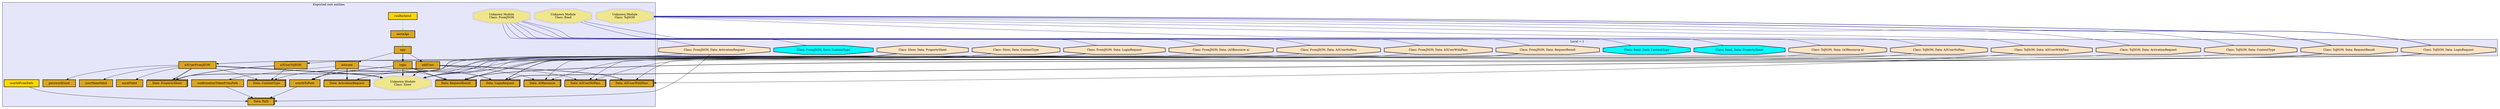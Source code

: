 digraph "Levels within Thentos.Backend.Api.Adhocracy3" {
    node [margin="0.4,0.1"
         ,style=filled];
    subgraph cluster_0 {
        graph [label="Exported root entities"
              ,style=filled
              ,fillcolor=lavender];
        1 [label="Data: A3Resource"
          ,shape=box3d
          ,fillcolor=goldenrod
          ,style="filled,bold"];
        2 [label="Data: A3UserNoPass"
          ,shape=box3d
          ,fillcolor=goldenrod
          ,style="filled,bold"];
        3 [label="Data: A3UserWithPass"
          ,shape=box3d
          ,fillcolor=goldenrod
          ,style="filled,bold"];
        4 [label="Data: ActivationRequest"
          ,shape=box3d
          ,fillcolor=goldenrod
          ,style="filled,bold"];
        5 [label="Data: ContentType"
          ,shape=box3d
          ,fillcolor=goldenrod
          ,style="filled,bold"];
        6 [label="Data: LoginRequest"
          ,shape=box3d
          ,fillcolor=goldenrod
          ,style="filled,bold"];
        8 [label="Data: PropertySheet"
          ,shape=box3d
          ,fillcolor=goldenrod
          ,style="filled,bold"];
        10 [label="Data: Path"
           ,shape=box3d
           ,fillcolor=goldenrod
           ,style="filled,bold"];
        11 [label="Data: RequestResult"
           ,shape=box3d
           ,fillcolor=goldenrod
           ,style="filled,bold"];
        13 [label=a3UserFromJSON
           ,shape=box
           ,fillcolor=goldenrod
           ,style="filled,bold"];
        14 [label=a3UserToJSON
           ,shape=box
           ,fillcolor=goldenrod
           ,style="filled,bold"];
        15 [label=activate
           ,shape=box
           ,fillcolor=goldenrod
           ,style="filled,bold"];
        16 [label=addUser
           ,shape=box
           ,fillcolor=goldenrod
           ,style="filled,bold"];
        17 [label=app
           ,shape=box
           ,fillcolor=goldenrod
           ,style="filled,bold"];
        18 [label=confirmationTokenFromPath
           ,shape=box
           ,fillcolor=goldenrod
           ,style="filled,bold"];
        19 [label=emailValid
           ,shape=box
           ,fillcolor=goldenrod
           ,style="filled,bold"];
        22 [label=login
           ,shape=box
           ,fillcolor=goldenrod
           ,style="filled,bold"];
        30 [label=passwordGood
           ,shape=box
           ,fillcolor=goldenrod
           ,style="filled,bold"];
        33 [label=runBackend
           ,shape=box
           ,fillcolor=gold
           ,style="filled,bold"];
        34 [label=serveApi
           ,shape=box
           ,fillcolor=goldenrod
           ,style="filled,bold"];
        44 [label=userIdFromPath
           ,shape=box
           ,fillcolor=gold
           ,style="filled,bold"];
        45 [label=userIdToPath
           ,shape=box
           ,fillcolor=goldenrod
           ,style="filled,bold"];
        46 [label=userNameValid
           ,shape=box
           ,fillcolor=goldenrod
           ,style="filled,bold"];
        47 [label="Unknown Module\nClass: FromJSON"
           ,shape=doubleoctagon
           ,fillcolor=khaki
           ,style="filled,dotted"];
        48 [label="Unknown Module\nClass: Read"
           ,shape=doubleoctagon
           ,fillcolor=khaki
           ,style="filled,dotted"];
        49 [label="Unknown Module\nClass: Show"
           ,shape=doubleoctagon
           ,fillcolor=khaki
           ,style="filled,dotted"];
        50 [label="Unknown Module\nClass: ToJSON"
           ,shape=doubleoctagon
           ,fillcolor=khaki
           ,style="filled,dotted"];
    }
    subgraph cluster_1 {
        graph [label="Level = 1"
              ,style=filled
              ,fillcolor=lavender];
        23 [label="Class: FromJSON, Data: (A3Resource a)"
           ,shape=octagon
           ,fillcolor=bisque
           ,style="filled,bold"];
        24 [label="Class: FromJSON, Data: A3UserNoPass"
           ,shape=octagon
           ,fillcolor=bisque
           ,style="filled,bold"];
        25 [label="Class: FromJSON, Data: A3UserWithPass"
           ,shape=octagon
           ,fillcolor=bisque
           ,style="filled,bold"];
        26 [label="Class: FromJSON, Data: ActivationRequest"
           ,shape=octagon
           ,fillcolor=bisque
           ,style="filled,bold"];
        27 [label="Class: FromJSON, Data: ContentType"
           ,shape=octagon
           ,fillcolor=cyan
           ,style="filled,bold"];
        28 [label="Class: FromJSON, Data: LoginRequest"
           ,shape=octagon
           ,fillcolor=bisque
           ,style="filled,bold"];
        29 [label="Class: FromJSON, Data: RequestResult"
           ,shape=octagon
           ,fillcolor=bisque
           ,style="filled,bold"];
        31 [label="Class: Read, Data: ContentType"
           ,shape=octagon
           ,fillcolor=cyan
           ,style="filled,bold"];
        32 [label="Class: Read, Data: PropertySheet"
           ,shape=octagon
           ,fillcolor=cyan
           ,style="filled,bold"];
        35 [label="Class: Show, Data: ContentType"
           ,shape=octagon
           ,fillcolor=bisque
           ,style="filled,bold"];
        36 [label="Class: Show, Data: PropertySheet"
           ,shape=octagon
           ,fillcolor=bisque
           ,style="filled,bold"];
        37 [label="Class: ToJSON, Data: (A3Resource a)"
           ,shape=octagon
           ,fillcolor=bisque
           ,style="filled,bold"];
        38 [label="Class: ToJSON, Data: A3UserNoPass"
           ,shape=octagon
           ,fillcolor=bisque
           ,style="filled,bold"];
        39 [label="Class: ToJSON, Data: A3UserWithPass"
           ,shape=octagon
           ,fillcolor=bisque
           ,style="filled,bold"];
        40 [label="Class: ToJSON, Data: ActivationRequest"
           ,shape=octagon
           ,fillcolor=bisque
           ,style="filled,bold"];
        41 [label="Class: ToJSON, Data: ContentType"
           ,shape=octagon
           ,fillcolor=bisque
           ,style="filled,bold"];
        42 [label="Class: ToJSON, Data: LoginRequest"
           ,shape=octagon
           ,fillcolor=bisque
           ,style="filled,bold"];
        43 [label="Class: ToJSON, Data: RequestResult"
           ,shape=octagon
           ,fillcolor=bisque
           ,style="filled,bold"];
    }
    13 -> 5 [penwidth=1
            ,color=black];
    13 -> 8 [penwidth=2.09861228866811
            ,color=black];
    13 -> 19 [penwidth=1
             ,color=black];
    13 -> 30 [penwidth=1
             ,color=black];
    13 -> 46 [penwidth=1
             ,color=black];
    13 -> 49 [penwidth=2.386294361119891
             ,color=black];
    14 -> 5 [penwidth=1
            ,color=black];
    14 -> 8 [penwidth=1.6931471805599454
            ,color=black];
    15 -> 4 [penwidth=1.6931471805599454
            ,color=black];
    15 -> 11 [penwidth=1
             ,color=black];
    15 -> 18 [penwidth=1
             ,color=black];
    15 -> 45 [penwidth=1
             ,color=black];
    16 -> 1 [penwidth=1
            ,color=black];
    16 -> 2 [penwidth=1
            ,color=black];
    16 -> 3 [penwidth=1.6931471805599454
            ,color=black];
    16 -> 5 [penwidth=1
            ,color=black];
    16 -> 45 [penwidth=1
             ,color=black];
    16 -> 49 [penwidth=1
             ,color=black];
    17 -> 15 [penwidth=1
             ,color=black];
    17 -> 16 [penwidth=1
             ,color=black];
    17 -> 22 [penwidth=1.6931471805599454
             ,color=black];
    18 -> 10 [penwidth=1
             ,color=black];
    22 -> 6 [penwidth=1.6931471805599454
            ,color=black];
    22 -> 11 [penwidth=1.6931471805599454
             ,color=black];
    22 -> 45 [penwidth=1.6931471805599454
             ,color=black];
    22 -> 49 [penwidth=1.6931471805599454
             ,color=black];
    23 -> 1 [penwidth=1
            ,color=black];
    24 -> 2 [penwidth=1
            ,color=black];
    24 -> 13 [penwidth=1
             ,color=black];
    25 -> 3 [penwidth=1
            ,color=black];
    25 -> 13 [penwidth=1
             ,color=black];
    26 -> 4 [penwidth=1
            ,color=black];
    26 -> 10 [penwidth=1
             ,color=black];
    26 -> 49 [penwidth=1
             ,color=black];
    28 -> 6 [penwidth=1.6931471805599454
            ,color=black];
    28 -> 49 [penwidth=1
             ,color=black];
    29 -> 11 [penwidth=1.6931471805599454
             ,color=black];
    33 -> 34 [penwidth=1
             ,color=chartreuse];
    34 -> 17 [penwidth=1
             ,color=chartreuse];
    35 -> 5 [penwidth=1
            ,color=black];
    36 -> 8 [penwidth=1.6931471805599454
            ,color=black];
    37 -> 1 [penwidth=1
            ,color=black];
    38 -> 2 [penwidth=1
            ,color=black];
    38 -> 14 [penwidth=1
             ,color=black];
    39 -> 3 [penwidth=1
            ,color=black];
    39 -> 14 [penwidth=1
             ,color=black];
    40 -> 4 [penwidth=1
            ,color=black];
    41 -> 49 [penwidth=1
             ,color=black];
    42 -> 6 [penwidth=1.6931471805599454
            ,color=black];
    43 -> 11 [penwidth=1.6931471805599454
             ,color=black];
    44 -> 10 [penwidth=1
             ,color=black];
    45 -> 10 [penwidth=1
             ,color=black];
    47 -> 23 [penwidth=1
             ,color=navy
             ,dir=none];
    47 -> 24 [penwidth=1
             ,color=navy
             ,dir=none];
    47 -> 25 [penwidth=1
             ,color=navy
             ,dir=none];
    47 -> 26 [penwidth=1
             ,color=navy
             ,dir=none];
    47 -> 27 [penwidth=1
             ,color=navy
             ,dir=none];
    47 -> 28 [penwidth=1
             ,color=navy
             ,dir=none];
    47 -> 29 [penwidth=1
             ,color=navy
             ,dir=none];
    48 -> 31 [penwidth=1
             ,color=navy
             ,dir=none];
    48 -> 32 [penwidth=1
             ,color=navy
             ,dir=none];
    49 -> 35 [penwidth=1
             ,color=navy
             ,dir=none];
    49 -> 36 [penwidth=1.6931471805599454
             ,color=navy
             ,dir=none];
    50 -> 37 [penwidth=1
             ,color=navy
             ,dir=none];
    50 -> 38 [penwidth=1
             ,color=navy
             ,dir=none];
    50 -> 39 [penwidth=1
             ,color=navy
             ,dir=none];
    50 -> 40 [penwidth=1
             ,color=navy
             ,dir=none];
    50 -> 41 [penwidth=1
             ,color=navy
             ,dir=none];
    50 -> 42 [penwidth=1.6931471805599454
             ,color=navy
             ,dir=none];
    50 -> 43 [penwidth=1.6931471805599454
             ,color=navy
             ,dir=none];
}
